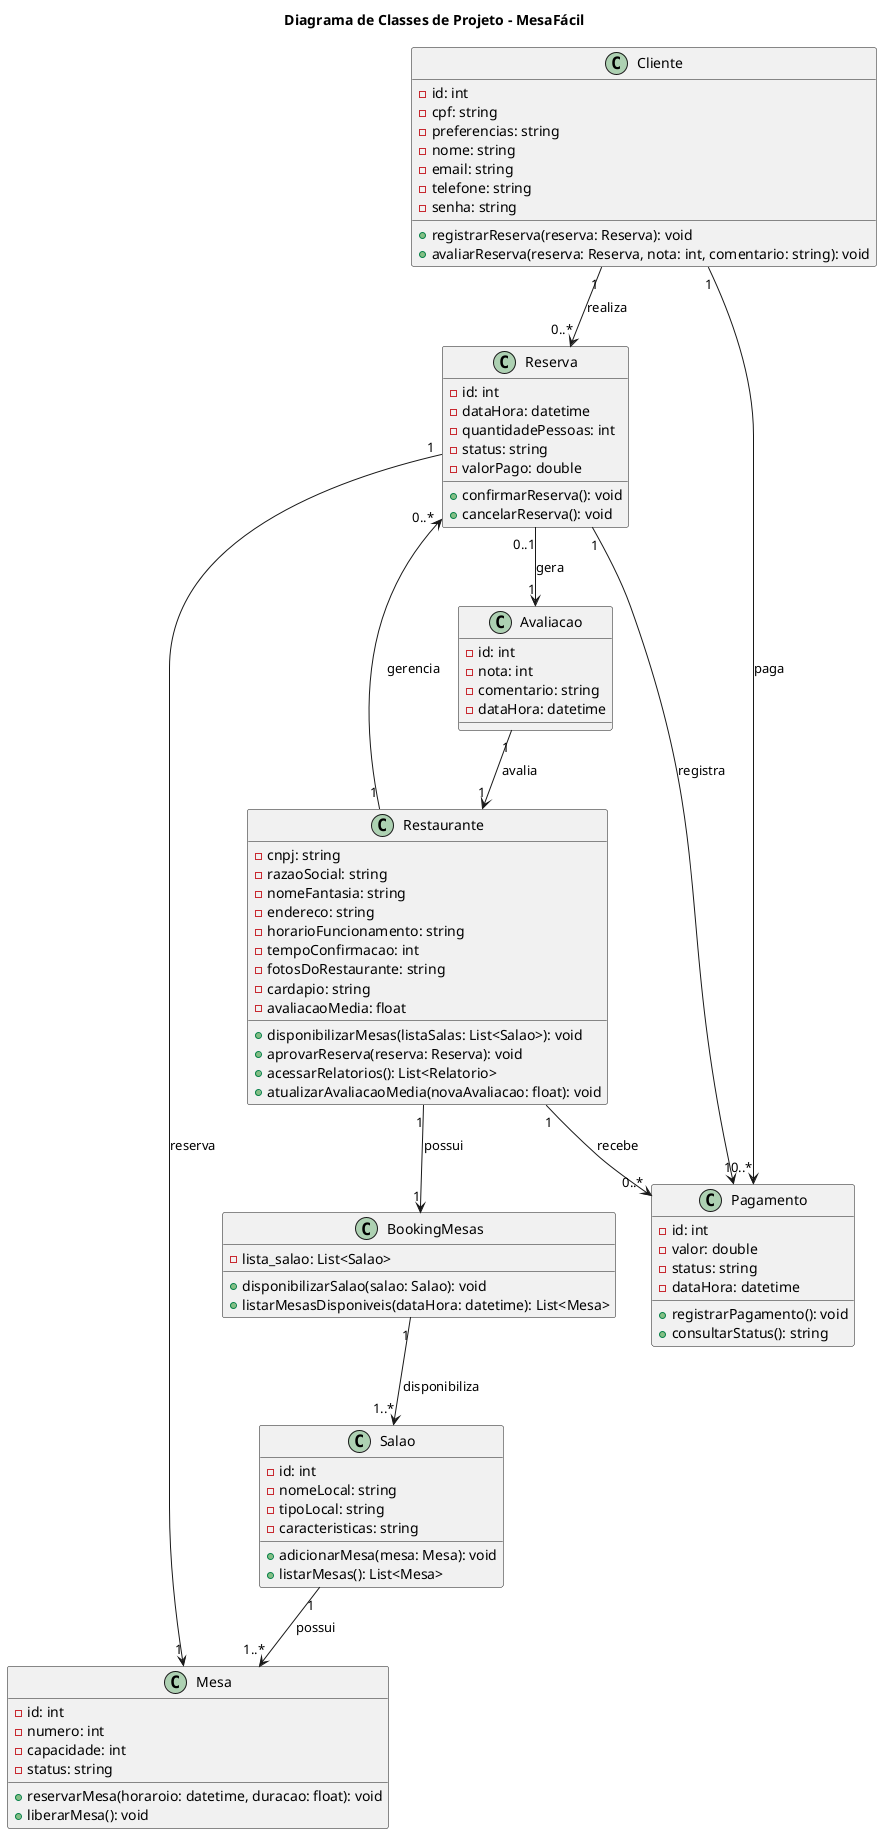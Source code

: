 @startuml
title Diagrama de Classes de Projeto - MesaFácil

class Cliente {
    - id: int
    - cpf: string
    - preferencias: string
    - nome: string
    - email: string
    - telefone: string
    - senha: string
    + registrarReserva(reserva: Reserva): void
    + avaliarReserva(reserva: Reserva, nota: int, comentario: string): void
}

class Restaurante {
    - cnpj: string
    - razaoSocial: string
    - nomeFantasia: string
    - endereco: string
    - horarioFuncionamento: string
    - tempoConfirmacao: int
    - fotosDoRestaurante: string
    - cardapio: string
    - avaliacaoMedia: float
    + disponibilizarMesas(listaSalas: List<Salao>): void
    + aprovarReserva(reserva: Reserva): void
    + acessarRelatorios(): List<Relatorio>
    + atualizarAvaliacaoMedia(novaAvaliacao: float): void
}

class BookingMesas {
    - lista_salao: List<Salao>
    + disponibilizarSalao(salao: Salao): void
    + listarMesasDisponiveis(dataHora: datetime): List<Mesa>
}

class Salao {
    - id: int
    - nomeLocal: string
    - tipoLocal: string
    - caracteristicas: string
    + adicionarMesa(mesa: Mesa): void
    + listarMesas(): List<Mesa>
}

class Mesa {
    - id: int
    - numero: int
    - capacidade: int
    - status: string
    + reservarMesa(horaroio: datetime, duracao: float): void
    + liberarMesa(): void
}

class Reserva {
    - id: int
    - dataHora: datetime
    - quantidadePessoas: int
    - status: string
    - valorPago: double
    + confirmarReserva(): void
    + cancelarReserva(): void
}

class Avaliacao {
    - id: int
    - nota: int
    - comentario: string
    - dataHora: datetime
}

class Pagamento {
    - id: int
    - valor: double
    - status: string
    - dataHora: datetime
    + registrarPagamento(): void
    + consultarStatus(): string
}

' ==== Relacionamentos ====

Reserva "1" --> "1" Mesa : reserva
Restaurante "1" --> "0..*" Reserva : gerencia
Restaurante "1" --> "1" BookingMesas : possui
Restaurante "1" --> "0..*" Pagamento: recebe
Avaliacao "1" --> "1" Restaurante : avalia
BookingMesas "1" --> "1..*" Salao : disponibiliza
Salao "1" --> "1..*" Mesa : possui
Reserva "0..1" --> "1" Avaliacao : gera
Reserva "1" --> "1" Pagamento : registra
Cliente "1" --> "0..*" Reserva : realiza
Cliente "1" --> "0..*" Pagamento: paga
@enduml